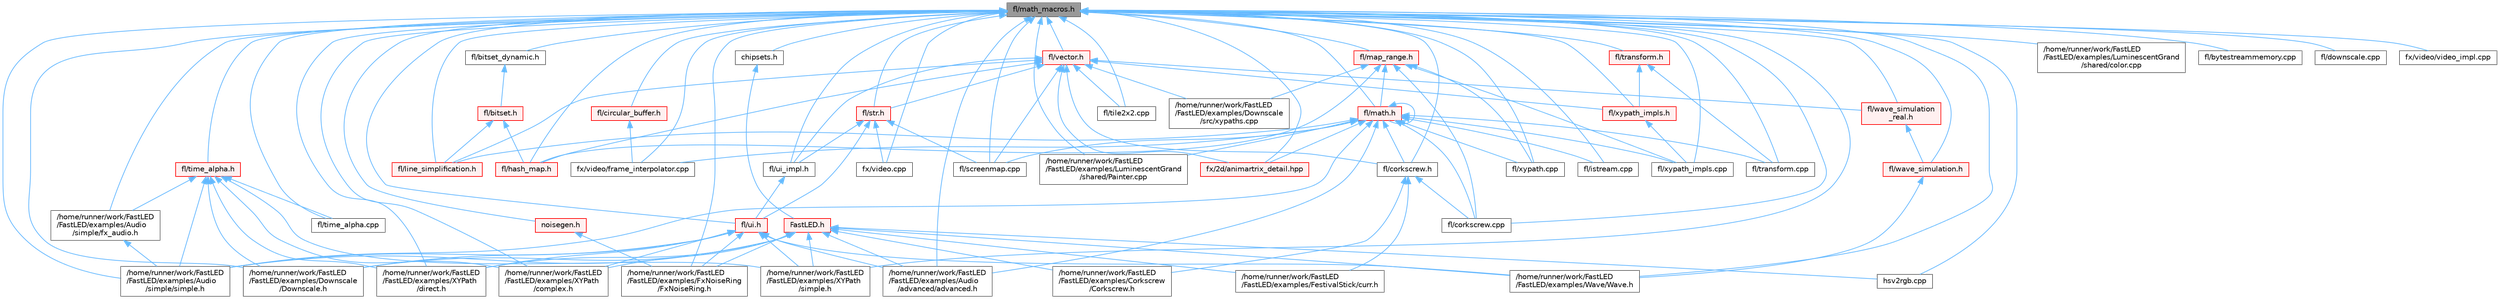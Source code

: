 digraph "fl/math_macros.h"
{
 // INTERACTIVE_SVG=YES
 // LATEX_PDF_SIZE
  bgcolor="transparent";
  edge [fontname=Helvetica,fontsize=10,labelfontname=Helvetica,labelfontsize=10];
  node [fontname=Helvetica,fontsize=10,shape=box,height=0.2,width=0.4];
  Node1 [id="Node000001",label="fl/math_macros.h",height=0.2,width=0.4,color="gray40", fillcolor="grey60", style="filled", fontcolor="black",tooltip=" "];
  Node1 -> Node2 [id="edge1_Node000001_Node000002",dir="back",color="steelblue1",style="solid",tooltip=" "];
  Node2 [id="Node000002",label="/home/runner/work/FastLED\l/FastLED/examples/Audio\l/advanced/advanced.h",height=0.2,width=0.4,color="grey40", fillcolor="white", style="filled",URL="$da/dc7/advanced_8h.html",tooltip=" "];
  Node1 -> Node3 [id="edge2_Node000001_Node000003",dir="back",color="steelblue1",style="solid",tooltip=" "];
  Node3 [id="Node000003",label="/home/runner/work/FastLED\l/FastLED/examples/Audio\l/simple/fx_audio.h",height=0.2,width=0.4,color="grey40", fillcolor="white", style="filled",URL="$dd/da9/fx__audio_8h.html",tooltip=" "];
  Node3 -> Node4 [id="edge3_Node000003_Node000004",dir="back",color="steelblue1",style="solid",tooltip=" "];
  Node4 [id="Node000004",label="/home/runner/work/FastLED\l/FastLED/examples/Audio\l/simple/simple.h",height=0.2,width=0.4,color="grey40", fillcolor="white", style="filled",URL="$db/d49/_audio_2simple_2simple_8h.html",tooltip=" "];
  Node1 -> Node4 [id="edge4_Node000001_Node000004",dir="back",color="steelblue1",style="solid",tooltip=" "];
  Node1 -> Node5 [id="edge5_Node000001_Node000005",dir="back",color="steelblue1",style="solid",tooltip=" "];
  Node5 [id="Node000005",label="/home/runner/work/FastLED\l/FastLED/examples/Downscale\l/Downscale.h",height=0.2,width=0.4,color="grey40", fillcolor="white", style="filled",URL="$d6/d1a/examples_2_downscale_2downscale_8h.html",tooltip=" "];
  Node1 -> Node6 [id="edge6_Node000001_Node000006",dir="back",color="steelblue1",style="solid",tooltip=" "];
  Node6 [id="Node000006",label="/home/runner/work/FastLED\l/FastLED/examples/FxNoiseRing\l/FxNoiseRing.h",height=0.2,width=0.4,color="grey40", fillcolor="white", style="filled",URL="$d5/d77/_fx_noise_ring_8h.html",tooltip=" "];
  Node1 -> Node7 [id="edge7_Node000001_Node000007",dir="back",color="steelblue1",style="solid",tooltip=" "];
  Node7 [id="Node000007",label="/home/runner/work/FastLED\l/FastLED/examples/LuminescentGrand\l/shared/Painter.cpp",height=0.2,width=0.4,color="grey40", fillcolor="white", style="filled",URL="$db/d33/_painter_8cpp.html",tooltip=" "];
  Node1 -> Node8 [id="edge8_Node000001_Node000008",dir="back",color="steelblue1",style="solid",tooltip=" "];
  Node8 [id="Node000008",label="/home/runner/work/FastLED\l/FastLED/examples/LuminescentGrand\l/shared/color.cpp",height=0.2,width=0.4,color="grey40", fillcolor="white", style="filled",URL="$d3/d03/color_8cpp.html",tooltip=" "];
  Node1 -> Node9 [id="edge9_Node000001_Node000009",dir="back",color="steelblue1",style="solid",tooltip=" "];
  Node9 [id="Node000009",label="/home/runner/work/FastLED\l/FastLED/examples/Wave/Wave.h",height=0.2,width=0.4,color="grey40", fillcolor="white", style="filled",URL="$d8/d78/examples_2_wave_2wave_8h.html",tooltip=" "];
  Node1 -> Node10 [id="edge10_Node000001_Node000010",dir="back",color="steelblue1",style="solid",tooltip=" "];
  Node10 [id="Node000010",label="/home/runner/work/FastLED\l/FastLED/examples/XYPath\l/complex.h",height=0.2,width=0.4,color="grey40", fillcolor="white", style="filled",URL="$d7/d3b/complex_8h.html",tooltip=" "];
  Node1 -> Node11 [id="edge11_Node000001_Node000011",dir="back",color="steelblue1",style="solid",tooltip=" "];
  Node11 [id="Node000011",label="/home/runner/work/FastLED\l/FastLED/examples/XYPath\l/direct.h",height=0.2,width=0.4,color="grey40", fillcolor="white", style="filled",URL="$d6/daf/direct_8h.html",tooltip=" "];
  Node1 -> Node12 [id="edge12_Node000001_Node000012",dir="back",color="steelblue1",style="solid",tooltip=" "];
  Node12 [id="Node000012",label="/home/runner/work/FastLED\l/FastLED/examples/XYPath\l/simple.h",height=0.2,width=0.4,color="grey40", fillcolor="white", style="filled",URL="$d3/d52/_x_y_path_2simple_8h.html",tooltip=" "];
  Node1 -> Node13 [id="edge13_Node000001_Node000013",dir="back",color="steelblue1",style="solid",tooltip=" "];
  Node13 [id="Node000013",label="chipsets.h",height=0.2,width=0.4,color="grey40", fillcolor="white", style="filled",URL="$db/d66/chipsets_8h.html",tooltip="Contains the bulk of the definitions for the various LED chipsets supported."];
  Node13 -> Node14 [id="edge14_Node000013_Node000014",dir="back",color="steelblue1",style="solid",tooltip=" "];
  Node14 [id="Node000014",label="FastLED.h",height=0.2,width=0.4,color="red", fillcolor="#FFF0F0", style="filled",URL="$db/d97/_fast_l_e_d_8h.html",tooltip="central include file for FastLED, defines the CFastLED class/object"];
  Node14 -> Node2 [id="edge15_Node000014_Node000002",dir="back",color="steelblue1",style="solid",tooltip=" "];
  Node14 -> Node4 [id="edge16_Node000014_Node000004",dir="back",color="steelblue1",style="solid",tooltip=" "];
  Node14 -> Node35 [id="edge17_Node000014_Node000035",dir="back",color="steelblue1",style="solid",tooltip=" "];
  Node35 [id="Node000035",label="/home/runner/work/FastLED\l/FastLED/examples/Corkscrew\l/Corkscrew.h",height=0.2,width=0.4,color="grey40", fillcolor="white", style="filled",URL="$df/d40/examples_2_corkscrew_2corkscrew_8h.html",tooltip=" "];
  Node14 -> Node5 [id="edge18_Node000014_Node000005",dir="back",color="steelblue1",style="solid",tooltip=" "];
  Node14 -> Node45 [id="edge19_Node000014_Node000045",dir="back",color="steelblue1",style="solid",tooltip=" "];
  Node45 [id="Node000045",label="/home/runner/work/FastLED\l/FastLED/examples/FestivalStick/curr.h",height=0.2,width=0.4,color="grey40", fillcolor="white", style="filled",URL="$d4/d06/curr_8h.html",tooltip=" "];
  Node14 -> Node6 [id="edge20_Node000014_Node000006",dir="back",color="steelblue1",style="solid",tooltip=" "];
  Node14 -> Node9 [id="edge21_Node000014_Node000009",dir="back",color="steelblue1",style="solid",tooltip=" "];
  Node14 -> Node10 [id="edge22_Node000014_Node000010",dir="back",color="steelblue1",style="solid",tooltip=" "];
  Node14 -> Node11 [id="edge23_Node000014_Node000011",dir="back",color="steelblue1",style="solid",tooltip=" "];
  Node14 -> Node12 [id="edge24_Node000014_Node000012",dir="back",color="steelblue1",style="solid",tooltip=" "];
  Node14 -> Node140 [id="edge25_Node000014_Node000140",dir="back",color="steelblue1",style="solid",tooltip=" "];
  Node140 [id="Node000140",label="hsv2rgb.cpp",height=0.2,width=0.4,color="grey40", fillcolor="white", style="filled",URL="$df/d9d/hsv2rgb_8cpp.html",tooltip="Functions to convert from the HSV colorspace to the RGB colorspace."];
  Node1 -> Node161 [id="edge26_Node000001_Node000161",dir="back",color="steelblue1",style="solid",tooltip=" "];
  Node161 [id="Node000161",label="fl/bitset_dynamic.h",height=0.2,width=0.4,color="grey40", fillcolor="white", style="filled",URL="$de/d7a/bitset__dynamic_8h.html",tooltip=" "];
  Node161 -> Node162 [id="edge27_Node000161_Node000162",dir="back",color="steelblue1",style="solid",tooltip=" "];
  Node162 [id="Node000162",label="fl/bitset.h",height=0.2,width=0.4,color="red", fillcolor="#FFF0F0", style="filled",URL="$d1/d69/bitset_8h.html",tooltip=" "];
  Node162 -> Node278 [id="edge28_Node000162_Node000278",dir="back",color="steelblue1",style="solid",tooltip=" "];
  Node278 [id="Node000278",label="fl/hash_map.h",height=0.2,width=0.4,color="red", fillcolor="#FFF0F0", style="filled",URL="$d6/d13/hash__map_8h.html",tooltip=" "];
  Node162 -> Node300 [id="edge29_Node000162_Node000300",dir="back",color="steelblue1",style="solid",tooltip=" "];
  Node300 [id="Node000300",label="fl/line_simplification.h",height=0.2,width=0.4,color="red", fillcolor="#FFF0F0", style="filled",URL="$d8/da7/line__simplification_8h.html",tooltip=" "];
  Node1 -> Node258 [id="edge30_Node000001_Node000258",dir="back",color="steelblue1",style="solid",tooltip=" "];
  Node258 [id="Node000258",label="fl/bytestreammemory.cpp",height=0.2,width=0.4,color="grey40", fillcolor="white", style="filled",URL="$de/d95/bytestreammemory_8cpp.html",tooltip=" "];
  Node1 -> Node256 [id="edge31_Node000001_Node000256",dir="back",color="steelblue1",style="solid",tooltip=" "];
  Node256 [id="Node000256",label="fl/circular_buffer.h",height=0.2,width=0.4,color="red", fillcolor="#FFF0F0", style="filled",URL="$d9/d43/circular__buffer_8h.html",tooltip=" "];
  Node256 -> Node198 [id="edge32_Node000256_Node000198",dir="back",color="steelblue1",style="solid",tooltip=" "];
  Node198 [id="Node000198",label="fx/video/frame_interpolator.cpp",height=0.2,width=0.4,color="grey40", fillcolor="white", style="filled",URL="$d5/da4/frame__interpolator_8cpp.html",tooltip=" "];
  Node1 -> Node166 [id="edge33_Node000001_Node000166",dir="back",color="steelblue1",style="solid",tooltip=" "];
  Node166 [id="Node000166",label="fl/corkscrew.cpp",height=0.2,width=0.4,color="grey40", fillcolor="white", style="filled",URL="$d3/d9b/corkscrew_8cpp.html",tooltip=" "];
  Node1 -> Node165 [id="edge34_Node000001_Node000165",dir="back",color="steelblue1",style="solid",tooltip=" "];
  Node165 [id="Node000165",label="fl/corkscrew.h",height=0.2,width=0.4,color="grey40", fillcolor="white", style="filled",URL="$d1/dd4/src_2fl_2corkscrew_8h.html",tooltip="Corkscrew LED strip projection and rendering."];
  Node165 -> Node35 [id="edge35_Node000165_Node000035",dir="back",color="steelblue1",style="solid",tooltip=" "];
  Node165 -> Node45 [id="edge36_Node000165_Node000045",dir="back",color="steelblue1",style="solid",tooltip=" "];
  Node165 -> Node166 [id="edge37_Node000165_Node000166",dir="back",color="steelblue1",style="solid",tooltip=" "];
  Node1 -> Node226 [id="edge38_Node000001_Node000226",dir="back",color="steelblue1",style="solid",tooltip=" "];
  Node226 [id="Node000226",label="fl/downscale.cpp",height=0.2,width=0.4,color="grey40", fillcolor="white", style="filled",URL="$d8/df9/downscale_8cpp.html",tooltip=" "];
  Node1 -> Node278 [id="edge39_Node000001_Node000278",dir="back",color="steelblue1",style="solid",tooltip=" "];
  Node1 -> Node286 [id="edge40_Node000001_Node000286",dir="back",color="steelblue1",style="solid",tooltip=" "];
  Node286 [id="Node000286",label="fl/istream.cpp",height=0.2,width=0.4,color="grey40", fillcolor="white", style="filled",URL="$d7/d52/istream_8cpp.html",tooltip=" "];
  Node1 -> Node300 [id="edge41_Node000001_Node000300",dir="back",color="steelblue1",style="solid",tooltip=" "];
  Node1 -> Node361 [id="edge42_Node000001_Node000361",dir="back",color="steelblue1",style="solid",tooltip=" "];
  Node361 [id="Node000361",label="fl/map_range.h",height=0.2,width=0.4,color="red", fillcolor="#FFF0F0", style="filled",URL="$d1/d47/map__range_8h.html",tooltip=" "];
  Node361 -> Node208 [id="edge43_Node000361_Node000208",dir="back",color="steelblue1",style="solid",tooltip=" "];
  Node208 [id="Node000208",label="/home/runner/work/FastLED\l/FastLED/examples/Downscale\l/src/xypaths.cpp",height=0.2,width=0.4,color="grey40", fillcolor="white", style="filled",URL="$dd/d96/_downscale_2src_2xypaths_8cpp.html",tooltip=" "];
  Node361 -> Node166 [id="edge44_Node000361_Node000166",dir="back",color="steelblue1",style="solid",tooltip=" "];
  Node361 -> Node278 [id="edge45_Node000361_Node000278",dir="back",color="steelblue1",style="solid",tooltip=" "];
  Node361 -> Node362 [id="edge46_Node000361_Node000362",dir="back",color="steelblue1",style="solid",tooltip=" "];
  Node362 [id="Node000362",label="fl/math.h",height=0.2,width=0.4,color="red", fillcolor="#FFF0F0", style="filled",URL="$df/db1/math_8h.html",tooltip=" "];
  Node362 -> Node2 [id="edge47_Node000362_Node000002",dir="back",color="steelblue1",style="solid",tooltip=" "];
  Node362 -> Node4 [id="edge48_Node000362_Node000004",dir="back",color="steelblue1",style="solid",tooltip=" "];
  Node362 -> Node7 [id="edge49_Node000362_Node000007",dir="back",color="steelblue1",style="solid",tooltip=" "];
  Node362 -> Node166 [id="edge50_Node000362_Node000166",dir="back",color="steelblue1",style="solid",tooltip=" "];
  Node362 -> Node165 [id="edge51_Node000362_Node000165",dir="back",color="steelblue1",style="solid",tooltip=" "];
  Node362 -> Node286 [id="edge52_Node000362_Node000286",dir="back",color="steelblue1",style="solid",tooltip=" "];
  Node362 -> Node300 [id="edge53_Node000362_Node000300",dir="back",color="steelblue1",style="solid",tooltip=" "];
  Node362 -> Node362 [id="edge54_Node000362_Node000362",dir="back",color="steelblue1",style="solid",tooltip=" "];
  Node362 -> Node203 [id="edge55_Node000362_Node000203",dir="back",color="steelblue1",style="solid",tooltip=" "];
  Node203 [id="Node000203",label="fl/screenmap.cpp",height=0.2,width=0.4,color="grey40", fillcolor="white", style="filled",URL="$d9/d6f/screenmap_8cpp.html",tooltip=" "];
  Node362 -> Node205 [id="edge56_Node000362_Node000205",dir="back",color="steelblue1",style="solid",tooltip=" "];
  Node205 [id="Node000205",label="fl/transform.cpp",height=0.2,width=0.4,color="grey40", fillcolor="white", style="filled",URL="$d8/d8c/transform_8cpp.html",tooltip=" "];
  Node362 -> Node174 [id="edge57_Node000362_Node000174",dir="back",color="steelblue1",style="solid",tooltip=" "];
  Node174 [id="Node000174",label="fl/xypath.cpp",height=0.2,width=0.4,color="grey40", fillcolor="white", style="filled",URL="$d4/d78/xypath_8cpp.html",tooltip=" "];
  Node362 -> Node175 [id="edge58_Node000362_Node000175",dir="back",color="steelblue1",style="solid",tooltip=" "];
  Node175 [id="Node000175",label="fl/xypath_impls.cpp",height=0.2,width=0.4,color="grey40", fillcolor="white", style="filled",URL="$d4/db1/xypath__impls_8cpp.html",tooltip=" "];
  Node362 -> Node303 [id="edge59_Node000362_Node000303",dir="back",color="steelblue1",style="solid",tooltip=" "];
  Node303 [id="Node000303",label="fx/2d/animartrix_detail.hpp",height=0.2,width=0.4,color="red", fillcolor="#FFF0F0", style="filled",URL="$d3/d3b/animartrix__detail_8hpp.html",tooltip=" "];
  Node362 -> Node198 [id="edge60_Node000362_Node000198",dir="back",color="steelblue1",style="solid",tooltip=" "];
  Node361 -> Node174 [id="edge61_Node000361_Node000174",dir="back",color="steelblue1",style="solid",tooltip=" "];
  Node361 -> Node175 [id="edge62_Node000361_Node000175",dir="back",color="steelblue1",style="solid",tooltip=" "];
  Node1 -> Node362 [id="edge63_Node000001_Node000362",dir="back",color="steelblue1",style="solid",tooltip=" "];
  Node1 -> Node203 [id="edge64_Node000001_Node000203",dir="back",color="steelblue1",style="solid",tooltip=" "];
  Node1 -> Node276 [id="edge65_Node000001_Node000276",dir="back",color="steelblue1",style="solid",tooltip=" "];
  Node276 [id="Node000276",label="fl/str.h",height=0.2,width=0.4,color="red", fillcolor="#FFF0F0", style="filled",URL="$d1/d93/str_8h.html",tooltip=" "];
  Node276 -> Node203 [id="edge66_Node000276_Node000203",dir="back",color="steelblue1",style="solid",tooltip=" "];
  Node276 -> Node185 [id="edge67_Node000276_Node000185",dir="back",color="steelblue1",style="solid",tooltip=" "];
  Node185 [id="Node000185",label="fl/ui.h",height=0.2,width=0.4,color="red", fillcolor="#FFF0F0", style="filled",URL="$d9/d3b/ui_8h.html",tooltip=" "];
  Node185 -> Node2 [id="edge68_Node000185_Node000002",dir="back",color="steelblue1",style="solid",tooltip=" "];
  Node185 -> Node4 [id="edge69_Node000185_Node000004",dir="back",color="steelblue1",style="solid",tooltip=" "];
  Node185 -> Node5 [id="edge70_Node000185_Node000005",dir="back",color="steelblue1",style="solid",tooltip=" "];
  Node185 -> Node6 [id="edge71_Node000185_Node000006",dir="back",color="steelblue1",style="solid",tooltip=" "];
  Node185 -> Node9 [id="edge72_Node000185_Node000009",dir="back",color="steelblue1",style="solid",tooltip=" "];
  Node185 -> Node10 [id="edge73_Node000185_Node000010",dir="back",color="steelblue1",style="solid",tooltip=" "];
  Node185 -> Node11 [id="edge74_Node000185_Node000011",dir="back",color="steelblue1",style="solid",tooltip=" "];
  Node185 -> Node12 [id="edge75_Node000185_Node000012",dir="back",color="steelblue1",style="solid",tooltip=" "];
  Node276 -> Node267 [id="edge76_Node000276_Node000267",dir="back",color="steelblue1",style="solid",tooltip=" "];
  Node267 [id="Node000267",label="fl/ui_impl.h",height=0.2,width=0.4,color="grey40", fillcolor="white", style="filled",URL="$d6/dc0/ui__impl_8h.html",tooltip=" "];
  Node267 -> Node185 [id="edge77_Node000267_Node000185",dir="back",color="steelblue1",style="solid",tooltip=" "];
  Node276 -> Node197 [id="edge78_Node000276_Node000197",dir="back",color="steelblue1",style="solid",tooltip=" "];
  Node197 [id="Node000197",label="fx/video.cpp",height=0.2,width=0.4,color="grey40", fillcolor="white", style="filled",URL="$d0/d05/video_8cpp.html",tooltip=" "];
  Node1 -> Node173 [id="edge79_Node000001_Node000173",dir="back",color="steelblue1",style="solid",tooltip=" "];
  Node173 [id="Node000173",label="fl/tile2x2.cpp",height=0.2,width=0.4,color="grey40", fillcolor="white", style="filled",URL="$db/d15/tile2x2_8cpp.html",tooltip=" "];
  Node1 -> Node321 [id="edge80_Node000001_Node000321",dir="back",color="steelblue1",style="solid",tooltip=" "];
  Node321 [id="Node000321",label="fl/time_alpha.cpp",height=0.2,width=0.4,color="grey40", fillcolor="white", style="filled",URL="$d6/d07/time__alpha_8cpp.html",tooltip=" "];
  Node1 -> Node322 [id="edge81_Node000001_Node000322",dir="back",color="steelblue1",style="solid",tooltip=" "];
  Node322 [id="Node000322",label="fl/time_alpha.h",height=0.2,width=0.4,color="red", fillcolor="#FFF0F0", style="filled",URL="$d0/d87/time__alpha_8h.html",tooltip=" "];
  Node322 -> Node3 [id="edge82_Node000322_Node000003",dir="back",color="steelblue1",style="solid",tooltip=" "];
  Node322 -> Node4 [id="edge83_Node000322_Node000004",dir="back",color="steelblue1",style="solid",tooltip=" "];
  Node322 -> Node5 [id="edge84_Node000322_Node000005",dir="back",color="steelblue1",style="solid",tooltip=" "];
  Node322 -> Node10 [id="edge85_Node000322_Node000010",dir="back",color="steelblue1",style="solid",tooltip=" "];
  Node322 -> Node11 [id="edge86_Node000322_Node000011",dir="back",color="steelblue1",style="solid",tooltip=" "];
  Node322 -> Node12 [id="edge87_Node000322_Node000012",dir="back",color="steelblue1",style="solid",tooltip=" "];
  Node322 -> Node321 [id="edge88_Node000322_Node000321",dir="back",color="steelblue1",style="solid",tooltip=" "];
  Node1 -> Node205 [id="edge89_Node000001_Node000205",dir="back",color="steelblue1",style="solid",tooltip=" "];
  Node1 -> Node206 [id="edge90_Node000001_Node000206",dir="back",color="steelblue1",style="solid",tooltip=" "];
  Node206 [id="Node000206",label="fl/transform.h",height=0.2,width=0.4,color="red", fillcolor="#FFF0F0", style="filled",URL="$d2/d80/transform_8h.html",tooltip=" "];
  Node206 -> Node205 [id="edge91_Node000206_Node000205",dir="back",color="steelblue1",style="solid",tooltip=" "];
  Node206 -> Node213 [id="edge92_Node000206_Node000213",dir="back",color="steelblue1",style="solid",tooltip=" "];
  Node213 [id="Node000213",label="fl/xypath_impls.h",height=0.2,width=0.4,color="red", fillcolor="#FFF0F0", style="filled",URL="$d8/d5f/xypath__impls_8h.html",tooltip=" "];
  Node213 -> Node175 [id="edge93_Node000213_Node000175",dir="back",color="steelblue1",style="solid",tooltip=" "];
  Node1 -> Node185 [id="edge94_Node000001_Node000185",dir="back",color="steelblue1",style="solid",tooltip=" "];
  Node1 -> Node267 [id="edge95_Node000001_Node000267",dir="back",color="steelblue1",style="solid",tooltip=" "];
  Node1 -> Node299 [id="edge96_Node000001_Node000299",dir="back",color="steelblue1",style="solid",tooltip=" "];
  Node299 [id="Node000299",label="fl/vector.h",height=0.2,width=0.4,color="red", fillcolor="#FFF0F0", style="filled",URL="$d6/d68/vector_8h.html",tooltip=" "];
  Node299 -> Node208 [id="edge97_Node000299_Node000208",dir="back",color="steelblue1",style="solid",tooltip=" "];
  Node299 -> Node165 [id="edge98_Node000299_Node000165",dir="back",color="steelblue1",style="solid",tooltip=" "];
  Node299 -> Node278 [id="edge99_Node000299_Node000278",dir="back",color="steelblue1",style="solid",tooltip=" "];
  Node299 -> Node300 [id="edge100_Node000299_Node000300",dir="back",color="steelblue1",style="solid",tooltip=" "];
  Node299 -> Node203 [id="edge101_Node000299_Node000203",dir="back",color="steelblue1",style="solid",tooltip=" "];
  Node299 -> Node276 [id="edge102_Node000299_Node000276",dir="back",color="steelblue1",style="solid",tooltip=" "];
  Node299 -> Node173 [id="edge103_Node000299_Node000173",dir="back",color="steelblue1",style="solid",tooltip=" "];
  Node299 -> Node267 [id="edge104_Node000299_Node000267",dir="back",color="steelblue1",style="solid",tooltip=" "];
  Node299 -> Node238 [id="edge105_Node000299_Node000238",dir="back",color="steelblue1",style="solid",tooltip=" "];
  Node238 [id="Node000238",label="fl/wave_simulation\l_real.h",height=0.2,width=0.4,color="red", fillcolor="#FFF0F0", style="filled",URL="$dd/d8e/wave__simulation__real_8h.html",tooltip=" "];
  Node238 -> Node177 [id="edge106_Node000238_Node000177",dir="back",color="steelblue1",style="solid",tooltip=" "];
  Node177 [id="Node000177",label="fl/wave_simulation.h",height=0.2,width=0.4,color="red", fillcolor="#FFF0F0", style="filled",URL="$dc/d36/wave__simulation_8h.html",tooltip=" "];
  Node177 -> Node9 [id="edge107_Node000177_Node000009",dir="back",color="steelblue1",style="solid",tooltip=" "];
  Node299 -> Node213 [id="edge108_Node000299_Node000213",dir="back",color="steelblue1",style="solid",tooltip=" "];
  Node299 -> Node303 [id="edge109_Node000299_Node000303",dir="back",color="steelblue1",style="solid",tooltip=" "];
  Node1 -> Node177 [id="edge110_Node000001_Node000177",dir="back",color="steelblue1",style="solid",tooltip=" "];
  Node1 -> Node238 [id="edge111_Node000001_Node000238",dir="back",color="steelblue1",style="solid",tooltip=" "];
  Node1 -> Node174 [id="edge112_Node000001_Node000174",dir="back",color="steelblue1",style="solid",tooltip=" "];
  Node1 -> Node175 [id="edge113_Node000001_Node000175",dir="back",color="steelblue1",style="solid",tooltip=" "];
  Node1 -> Node213 [id="edge114_Node000001_Node000213",dir="back",color="steelblue1",style="solid",tooltip=" "];
  Node1 -> Node303 [id="edge115_Node000001_Node000303",dir="back",color="steelblue1",style="solid",tooltip=" "];
  Node1 -> Node197 [id="edge116_Node000001_Node000197",dir="back",color="steelblue1",style="solid",tooltip=" "];
  Node1 -> Node198 [id="edge117_Node000001_Node000198",dir="back",color="steelblue1",style="solid",tooltip=" "];
  Node1 -> Node201 [id="edge118_Node000001_Node000201",dir="back",color="steelblue1",style="solid",tooltip=" "];
  Node201 [id="Node000201",label="fx/video/video_impl.cpp",height=0.2,width=0.4,color="grey40", fillcolor="white", style="filled",URL="$d0/d7f/video__impl_8cpp.html",tooltip=" "];
  Node1 -> Node140 [id="edge119_Node000001_Node000140",dir="back",color="steelblue1",style="solid",tooltip=" "];
  Node1 -> Node330 [id="edge120_Node000001_Node000330",dir="back",color="steelblue1",style="solid",tooltip=" "];
  Node330 [id="Node000330",label="noisegen.h",height=0.2,width=0.4,color="red", fillcolor="#FFF0F0", style="filled",URL="$d8/d10/noisegen_8h.html",tooltip="Noise generation classes."];
  Node330 -> Node6 [id="edge121_Node000330_Node000006",dir="back",color="steelblue1",style="solid",tooltip=" "];
}

